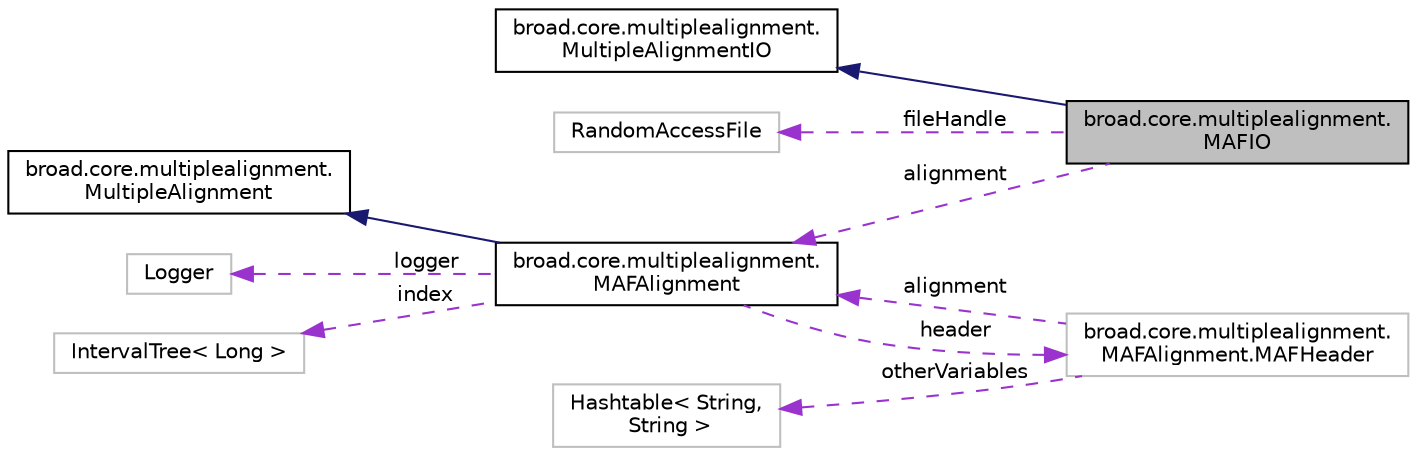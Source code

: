 digraph "broad.core.multiplealignment.MAFIO"
{
  edge [fontname="Helvetica",fontsize="10",labelfontname="Helvetica",labelfontsize="10"];
  node [fontname="Helvetica",fontsize="10",shape=record];
  rankdir="LR";
  Node1 [label="broad.core.multiplealignment.\lMAFIO",height=0.2,width=0.4,color="black", fillcolor="grey75", style="filled" fontcolor="black"];
  Node2 -> Node1 [dir="back",color="midnightblue",fontsize="10",style="solid",fontname="Helvetica"];
  Node2 [label="broad.core.multiplealignment.\lMultipleAlignmentIO",height=0.2,width=0.4,color="black", fillcolor="white", style="filled",URL="$interfacebroad_1_1core_1_1multiplealignment_1_1_multiple_alignment_i_o.html"];
  Node3 -> Node1 [dir="back",color="darkorchid3",fontsize="10",style="dashed",label=" alignment" ,fontname="Helvetica"];
  Node3 [label="broad.core.multiplealignment.\lMAFAlignment",height=0.2,width=0.4,color="black", fillcolor="white", style="filled",URL="$classbroad_1_1core_1_1multiplealignment_1_1_m_a_f_alignment.html"];
  Node4 -> Node3 [dir="back",color="midnightblue",fontsize="10",style="solid",fontname="Helvetica"];
  Node4 [label="broad.core.multiplealignment.\lMultipleAlignment",height=0.2,width=0.4,color="black", fillcolor="white", style="filled",URL="$classbroad_1_1core_1_1multiplealignment_1_1_multiple_alignment.html"];
  Node5 -> Node3 [dir="back",color="darkorchid3",fontsize="10",style="dashed",label=" header" ,fontname="Helvetica"];
  Node5 [label="broad.core.multiplealignment.\lMAFAlignment.MAFHeader",height=0.2,width=0.4,color="grey75", fillcolor="white", style="filled"];
  Node6 -> Node5 [dir="back",color="darkorchid3",fontsize="10",style="dashed",label=" otherVariables" ,fontname="Helvetica"];
  Node6 [label="Hashtable\< String,\l String \>",height=0.2,width=0.4,color="grey75", fillcolor="white", style="filled"];
  Node3 -> Node5 [dir="back",color="darkorchid3",fontsize="10",style="dashed",label=" alignment" ,fontname="Helvetica"];
  Node7 -> Node3 [dir="back",color="darkorchid3",fontsize="10",style="dashed",label=" logger" ,fontname="Helvetica"];
  Node7 [label="Logger",height=0.2,width=0.4,color="grey75", fillcolor="white", style="filled"];
  Node8 -> Node3 [dir="back",color="darkorchid3",fontsize="10",style="dashed",label=" index" ,fontname="Helvetica"];
  Node8 [label="IntervalTree\< Long \>",height=0.2,width=0.4,color="grey75", fillcolor="white", style="filled"];
  Node9 -> Node1 [dir="back",color="darkorchid3",fontsize="10",style="dashed",label=" fileHandle" ,fontname="Helvetica"];
  Node9 [label="RandomAccessFile",height=0.2,width=0.4,color="grey75", fillcolor="white", style="filled"];
}
